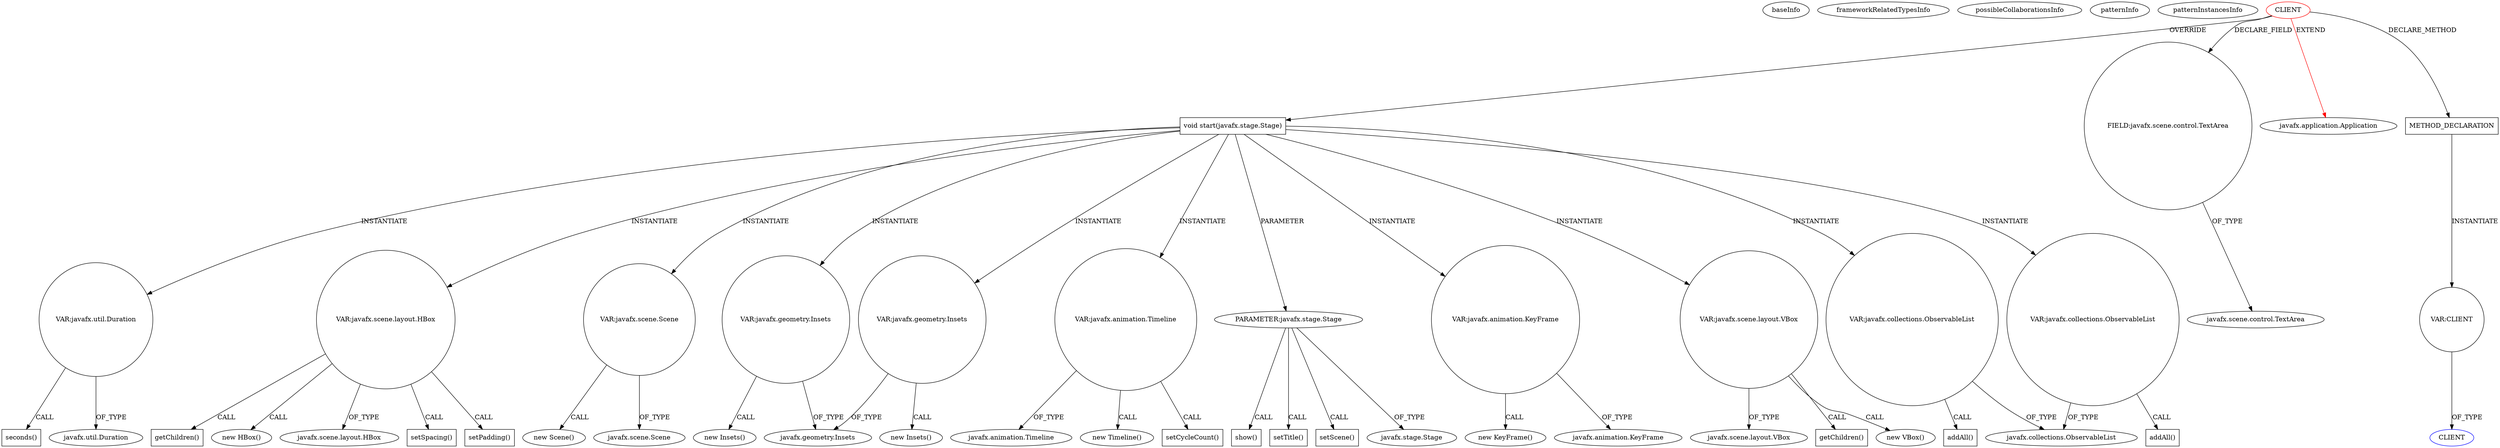 digraph {
baseInfo[graphId=213,category="pattern",isAnonymous=false,possibleRelation=false]
frameworkRelatedTypesInfo[0="javafx.application.Application"]
possibleCollaborationsInfo[]
patternInfo[frequency=2.0,patternRootClient=0]
patternInstancesInfo[0="Totenfluch-TPrivateChat-Client~/Totenfluch-TPrivateChat-Client/TPrivateChat-Client-master/TPvtChat-C/src/me/Totenfluch/pack/Main.java~Main~1483",1="kcy1860-viterbi~/kcy1860-viterbi/viterbi-master/src/ai/prob/viterbi/Driver.java~Driver~3432"]
40[label="void start(javafx.stage.Stage)",vertexType="OVERRIDING_METHOD_DECLARATION",isFrameworkType=false,shape=box]
94[label="VAR:javafx.animation.Timeline",vertexType="VARIABLE_EXPRESION",isFrameworkType=false,shape=circle]
0[label="CLIENT",vertexType="ROOT_CLIENT_CLASS_DECLARATION",isFrameworkType=false,color=red]
41[label="PARAMETER:javafx.stage.Stage",vertexType="PARAMETER_DECLARATION",isFrameworkType=false]
26[label="FIELD:javafx.scene.control.TextArea",vertexType="FIELD_DECLARATION",isFrameworkType=false,shape=circle]
667[label="VAR:javafx.animation.KeyFrame",vertexType="VARIABLE_EXPRESION",isFrameworkType=false,shape=circle]
354[label="VAR:javafx.scene.layout.VBox",vertexType="VARIABLE_EXPRESION",isFrameworkType=false,shape=circle]
98[label="javafx.animation.KeyFrame",vertexType="FRAMEWORK_CLASS_TYPE",isFrameworkType=false]
95[label="javafx.animation.Timeline",vertexType="FRAMEWORK_CLASS_TYPE",isFrameworkType=false]
39[label="javafx.stage.Stage",vertexType="FRAMEWORK_CLASS_TYPE",isFrameworkType=false]
1[label="javafx.application.Application",vertexType="FRAMEWORK_CLASS_TYPE",isFrameworkType=false]
93[label="new Timeline()",vertexType="CONSTRUCTOR_CALL",isFrameworkType=false]
845[label="METHOD_DECLARATION",vertexType="CLIENT_METHOD_DECLARATION",isFrameworkType=false,shape=box]
353[label="new VBox()",vertexType="CONSTRUCTOR_CALL",isFrameworkType=false]
29[label="javafx.scene.layout.VBox",vertexType="FRAMEWORK_CLASS_TYPE",isFrameworkType=false]
625[label="VAR:javafx.collections.ObservableList",vertexType="VARIABLE_EXPRESION",isFrameworkType=false,shape=circle]
565[label="VAR:javafx.collections.ObservableList",vertexType="VARIABLE_EXPRESION",isFrameworkType=false,shape=circle]
35[label="javafx.collections.ObservableList",vertexType="FRAMEWORK_INTERFACE_TYPE",isFrameworkType=false]
861[label="VAR:CLIENT",vertexType="VARIABLE_EXPRESION",isFrameworkType=false,shape=circle]
666[label="new KeyFrame()",vertexType="CONSTRUCTOR_CALL",isFrameworkType=false]
682[label="show()",vertexType="INSIDE_CALL",isFrameworkType=false,shape=box]
629[label="getChildren()",vertexType="INSIDE_CALL",isFrameworkType=false,shape=box]
27[label="javafx.scene.control.TextArea",vertexType="FRAMEWORK_CLASS_TYPE",isFrameworkType=false]
116[label="setCycleCount()",vertexType="INSIDE_CALL",isFrameworkType=false,shape=box]
99[label="VAR:javafx.util.Duration",vertexType="VARIABLE_EXPRESION",isFrameworkType=false,shape=circle]
129[label="seconds()",vertexType="INSIDE_CALL",isFrameworkType=false,shape=box]
357[label="VAR:javafx.scene.layout.HBox",vertexType="VARIABLE_EXPRESION",isFrameworkType=false,shape=circle]
356[label="new HBox()",vertexType="CONSTRUCTOR_CALL",isFrameworkType=false]
25[label="javafx.scene.layout.HBox",vertexType="FRAMEWORK_CLASS_TYPE",isFrameworkType=false]
445[label="setSpacing()",vertexType="INSIDE_CALL",isFrameworkType=false,shape=box]
452[label="setPadding()",vertexType="INSIDE_CALL",isFrameworkType=false,shape=box]
450[label="getChildren()",vertexType="INSIDE_CALL",isFrameworkType=false,shape=box]
680[label="setTitle()",vertexType="INSIDE_CALL",isFrameworkType=false,shape=box]
101[label="javafx.util.Duration",vertexType="FRAMEWORK_CLASS_TYPE",isFrameworkType=false]
862[label="CLIENT",vertexType="REFERENCE_CLIENT_CLASS_DECLARATION",isFrameworkType=false,color=blue]
633[label="VAR:javafx.scene.Scene",vertexType="VARIABLE_EXPRESION",isFrameworkType=false,shape=circle]
632[label="new Scene()",vertexType="CONSTRUCTOR_CALL",isFrameworkType=false]
678[label="setScene()",vertexType="INSIDE_CALL",isFrameworkType=false,shape=box]
202[label="VAR:javafx.geometry.Insets",vertexType="VARIABLE_EXPRESION",isFrameworkType=false,shape=circle]
201[label="new Insets()",vertexType="CONSTRUCTOR_CALL",isFrameworkType=false]
163[label="javafx.geometry.Insets",vertexType="FRAMEWORK_CLASS_TYPE",isFrameworkType=false]
634[label="javafx.scene.Scene",vertexType="FRAMEWORK_CLASS_TYPE",isFrameworkType=false]
454[label="VAR:javafx.geometry.Insets",vertexType="VARIABLE_EXPRESION",isFrameworkType=false,shape=circle]
453[label="new Insets()",vertexType="CONSTRUCTOR_CALL",isFrameworkType=false]
566[label="addAll()",vertexType="INSIDE_CALL",isFrameworkType=false,shape=box]
626[label="addAll()",vertexType="INSIDE_CALL",isFrameworkType=false,shape=box]
40->94[label="INSTANTIATE"]
354->353[label="CALL"]
565->566[label="CALL"]
354->29[label="OF_TYPE"]
202->201[label="CALL"]
41->680[label="CALL"]
667->666[label="CALL"]
94->95[label="OF_TYPE"]
625->35[label="OF_TYPE"]
40->625[label="INSTANTIATE"]
633->634[label="OF_TYPE"]
454->453[label="CALL"]
667->98[label="OF_TYPE"]
94->93[label="CALL"]
0->1[label="EXTEND",color=red]
625->626[label="CALL"]
202->163[label="OF_TYPE"]
40->202[label="INSTANTIATE"]
354->629[label="CALL"]
40->565[label="INSTANTIATE"]
0->845[label="DECLARE_METHOD"]
99->129[label="CALL"]
0->40[label="OVERRIDE"]
845->861[label="INSTANTIATE"]
40->633[label="INSTANTIATE"]
357->25[label="OF_TYPE"]
41->678[label="CALL"]
565->35[label="OF_TYPE"]
357->450[label="CALL"]
357->452[label="CALL"]
40->454[label="INSTANTIATE"]
357->445[label="CALL"]
40->357[label="INSTANTIATE"]
99->101[label="OF_TYPE"]
861->862[label="OF_TYPE"]
40->354[label="INSTANTIATE"]
40->99[label="INSTANTIATE"]
41->39[label="OF_TYPE"]
40->667[label="INSTANTIATE"]
357->356[label="CALL"]
94->116[label="CALL"]
0->26[label="DECLARE_FIELD"]
26->27[label="OF_TYPE"]
41->682[label="CALL"]
633->632[label="CALL"]
40->41[label="PARAMETER"]
454->163[label="OF_TYPE"]
}
